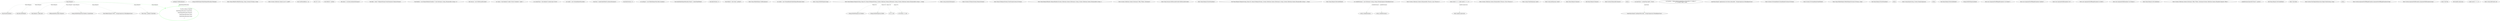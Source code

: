 digraph  {
d76 [cluster="Nancy.Request.ParseFormData()", color=green, community=0, label="this.files.Add(new HttpFile(\r\n                                       httpMultipartBoundary.ContentType,\r\n                                       httpMultipartBoundary.Filename,\r\n                                       httpMultipartBoundary.Value,\r\n                                       httpMultipartBoundary.Name\r\n                                       ))", prediction=0, span="230-235"];
d93 [label="Nancy.Request", span=""];
d72 [cluster="Nancy.Request.ParseFormData()", label="multipart.GetBoundaries()", span="221-221"];
d73 [cluster="Nancy.Request.ParseFormData()", label="string.IsNullOrEmpty(httpMultipartBoundary.Filename)", span="223-223"];
d85 [cluster="Nancy.HttpFile.HttpFile(string, string, System.IO.Stream, string)", label="Entry Nancy.HttpFile.HttpFile(string, string, System.IO.Stream, string)", span="9-9"];
d86 [cluster="System.Collections.Generic.List<T>.Add(T)", label="Entry System.Collections.Generic.List<T>.Add(T)", span="0-0"];
d15 [cluster="Nancy.Request.Request(string, Nancy.Url, Nancy.IO.RequestStream, System.Collections.Generic.IDictionary<string, System.Collections.Generic.IEnumerable<string>>, string)", label="this.UserHostAddress = ip", span="73-73"];
d16 [cluster="Nancy.Request.Request(string, Nancy.Url, Nancy.IO.RequestStream, System.Collections.Generic.IDictionary<string, System.Collections.Generic.IEnumerable<string>>, string)", label="this.Url = url", span="75-75"];
d17 [cluster="Nancy.Request.Request(string, Nancy.Url, Nancy.IO.RequestStream, System.Collections.Generic.IDictionary<string, System.Collections.Generic.IEnumerable<string>>, string)", label="this.Method = method", span="77-77"];
d18 [cluster="Nancy.Request.Request(string, Nancy.Url, Nancy.IO.RequestStream, System.Collections.Generic.IDictionary<string, System.Collections.Generic.IEnumerable<string>>, string)", label="this.Query = url.Query.AsQueryDictionary()", span="79-79"];
d19 [cluster="Nancy.Request.Request(string, Nancy.Url, Nancy.IO.RequestStream, System.Collections.Generic.IDictionary<string, System.Collections.Generic.IEnumerable<string>>, string)", label="this.Body = body ?? RequestStream.FromStream(new MemoryStream())", span="81-81"];
d20 [cluster="Nancy.Request.Request(string, Nancy.Url, Nancy.IO.RequestStream, System.Collections.Generic.IDictionary<string, System.Collections.Generic.IEnumerable<string>>, string)", label="this.Headers = new RequestHeaders(headers ?? new Dictionary<string, IEnumerable<string>>())", span="83-83"];
d21 [cluster="Nancy.Request.Request(string, Nancy.Url, Nancy.IO.RequestStream, System.Collections.Generic.IDictionary<string, System.Collections.Generic.IEnumerable<string>>, string)", label="this.Session = new NullSessionProvider()", span="85-85"];
d22 [cluster="Nancy.Request.Request(string, Nancy.Url, Nancy.IO.RequestStream, System.Collections.Generic.IDictionary<string, System.Collections.Generic.IEnumerable<string>>, string)", label="this.ParseFormData()", span="87-87"];
d23 [cluster="Nancy.Request.Request(string, Nancy.Url, Nancy.IO.RequestStream, System.Collections.Generic.IDictionary<string, System.Collections.Generic.IEnumerable<string>>, string)", label="this.RewriteMethod()", span="88-88"];
d38 [cluster="Nancy.Request.GetCookieData()", label="!this.Headers.Cookie.Any()", span="152-152"];
d40 [cluster="Nancy.Request.GetCookieData()", label="var values = this.Headers[''cookie''].First().TrimEnd(';').Split(';')", span="157-157"];
d57 [cluster="Nancy.Request.Dispose()", label="((IDisposable)this.Body).Dispose()", span="194-194"];
d60 [cluster="Nancy.Request.ParseFormData()", label="string.IsNullOrEmpty(this.Headers.ContentType)", span="199-199"];
d62 [cluster="Nancy.Request.ParseFormData()", label="var contentType = this.Headers[''content-type''].First()", span="204-204"];
d65 [cluster="Nancy.Request.ParseFormData()", label="var reader = new StreamReader(this.Body)", span="208-208"];
d66 [cluster="Nancy.Request.ParseFormData()", label="this.form = reader.ReadToEnd().AsQueryDictionary()", span="209-209"];
d67 [cluster="Nancy.Request.ParseFormData()", label="this.Body.Position = 0", span="210-210"];
d71 [cluster="Nancy.Request.ParseFormData()", label="var multipart = new HttpMultipart(this.Body, boundary)", span="219-219"];
d75 [cluster="Nancy.Request.ParseFormData()", label="this.form[httpMultipartBoundary.Name] = reader.ReadToEnd()", span="226-226"];
d77 [cluster="Nancy.Request.ParseFormData()", label="this.Body.Position = 0", span="239-239"];
d87 [cluster="Nancy.Request.RewriteMethod()", label="!this.Method.Equals(''POST'', StringComparison.OrdinalIgnoreCase)", span="244-244"];
d89 [cluster="Nancy.Request.RewriteMethod()", label="!this.Form[''_method''].HasValue", span="249-249"];
d91 [cluster="Nancy.Request.RewriteMethod()", label="this.Method = this.Form[''_method'']", span="254-254"];
d84 [cluster="Nancy.HttpMultipart.GetBoundaries()", label="Entry Nancy.HttpMultipart.GetBoundaries()", span="37-37"];
d74 [cluster="Nancy.Request.ParseFormData()", label="var reader = new StreamReader(httpMultipartBoundary.Value)", span="225-225"];
d25 [cluster="string.IsNullOrEmpty(string)", label="Entry string.IsNullOrEmpty(string)", span="0-0"];
d4 [cluster="Nancy.Request.Request(string, Nancy.Url, Nancy.IO.RequestStream, System.Collections.Generic.IDictionary<string, System.Collections.Generic.IEnumerable<string>>, string)", label="Entry Nancy.Request.Request(string, Nancy.Url, Nancy.IO.RequestStream, System.Collections.Generic.IDictionary<string, System.Collections.Generic.IEnumerable<string>>, string)", span="46-46"];
d13 [cluster="Nancy.Request.Request(string, Nancy.Url, Nancy.IO.RequestStream, System.Collections.Generic.IDictionary<string, System.Collections.Generic.IEnumerable<string>>, string)", label="String.IsNullOrEmpty(url.Scheme)", span="68-68"];
d28 [cluster="string.AsQueryDictionary()", label="Entry string.AsQueryDictionary()", span="63-63"];
d29 [cluster="System.IO.MemoryStream.MemoryStream()", label="Entry System.IO.MemoryStream.MemoryStream()", span="0-0"];
d30 [cluster="Nancy.IO.RequestStream.FromStream(System.IO.Stream)", label="Entry Nancy.IO.RequestStream.FromStream(System.IO.Stream)", span="218-218"];
d31 [cluster="Nancy.RequestHeaders.RequestHeaders(System.Collections.Generic.IDictionary<string, System.Collections.Generic.IEnumerable<string>>)", label="Entry Nancy.RequestHeaders.RequestHeaders(System.Collections.Generic.IDictionary<string, System.Collections.Generic.IEnumerable<string>>)", span="21-21"];
d32 [cluster="System.Collections.Generic.Dictionary<TKey, TValue>.Dictionary()", label="Entry System.Collections.Generic.Dictionary<TKey, TValue>.Dictionary()", span="0-0"];
d33 [cluster="Nancy.Session.NullSessionProvider.NullSessionProvider()", label="Entry Nancy.Session.NullSessionProvider.NullSessionProvider()", span="6-6"];
d34 [cluster="Nancy.Request.ParseFormData()", label="Entry Nancy.Request.ParseFormData()", span="197-197"];
d24 [cluster="Nancy.Request.Request(string, Nancy.Url, Nancy.IO.RequestStream, System.Collections.Generic.IDictionary<string, System.Collections.Generic.IEnumerable<string>>, string)", label="Exit Nancy.Request.Request(string, Nancy.Url, Nancy.IO.RequestStream, System.Collections.Generic.IDictionary<string, System.Collections.Generic.IEnumerable<string>>, string)", span="46-46"];
d35 [cluster="Nancy.Request.RewriteMethod()", label="Entry Nancy.Request.RewriteMethod()", span="242-242"];
d37 [cluster="Nancy.Request.GetCookieData()", label="var cookieDictionary = new Dictionary<string, string>(StringComparer.OrdinalIgnoreCase)", span="150-150"];
d39 [cluster="Nancy.Request.GetCookieData()", label="return cookieDictionary;", span="154-154"];
d46 [cluster="System.Collections.Generic.IEnumerable<TSource>.Any<TSource>()", label="Entry System.Collections.Generic.IEnumerable<TSource>.Any<TSource>()", span="0-0"];
d41 [cluster="Nancy.Request.GetCookieData()", label="values.Select (c => c.Split (new[] { '=' }, 2))", span="158-158"];
d47 [cluster="System.Collections.Generic.IEnumerable<TSource>.First<TSource>()", label="Entry System.Collections.Generic.IEnumerable<TSource>.First<TSource>()", span="0-0"];
d48 [cluster="string.TrimEnd(params char[])", label="Entry string.TrimEnd(params char[])", span="0-0"];
d49 [cluster="string.Split(params char[])", label="Entry string.Split(params char[])", span="0-0"];
d56 [cluster="Nancy.Request.Dispose()", label="Entry Nancy.Request.Dispose()", span="192-192"];
d58 [cluster="Nancy.Request.Dispose()", label="Exit Nancy.Request.Dispose()", span="192-192"];
d59 [cluster="System.IDisposable.Dispose()", label="Entry System.IDisposable.Dispose()", span="0-0"];
d61 [cluster="Nancy.Request.ParseFormData()", label="return;", span="201-201"];
d63 [cluster="Nancy.Request.ParseFormData()", label="var mimeType = contentType.Split(';').First()", span="205-205"];
d70 [cluster="Nancy.Request.ParseFormData()", label="var boundary = Regex.Match(contentType, @''boundary=(?<token>[^\n\; ]*)'').Groups[''token''].Value", span="218-218"];
d64 [cluster="Nancy.Request.ParseFormData()", label="mimeType.Equals(''application/x-www-form-urlencoded'', StringComparison.OrdinalIgnoreCase)", span="206-206"];
d80 [cluster="System.IO.StreamReader.StreamReader(System.IO.Stream)", label="Entry System.IO.StreamReader.StreamReader(System.IO.Stream)", span="0-0"];
d81 [cluster="System.IO.StreamReader.ReadToEnd()", label="Entry System.IO.StreamReader.ReadToEnd()", span="0-0"];
d68 [cluster="Nancy.Request.ParseFormData()", label="!mimeType.Equals(''multipart/form-data'', StringComparison.OrdinalIgnoreCase)", span="213-213"];
d83 [cluster="Nancy.HttpMultipart.HttpMultipart(System.IO.Stream, string)", label="Entry Nancy.HttpMultipart.HttpMultipart(System.IO.Stream, string)", span="25-25"];
d78 [cluster="Nancy.Request.ParseFormData()", label="Exit Nancy.Request.ParseFormData()", span="197-197"];
d88 [cluster="Nancy.Request.RewriteMethod()", label="return;", span="246-246"];
d79 [cluster="string.Equals(string, System.StringComparison)", label="Entry string.Equals(string, System.StringComparison)", span="0-0"];
d90 [cluster="Nancy.Request.RewriteMethod()", label="return;", span="251-251"];
d92 [cluster="Nancy.Request.RewriteMethod()", label="Exit Nancy.Request.RewriteMethod()", span="242-242"];
d5 [cluster="Nancy.Request.Request(string, Nancy.Url, Nancy.IO.RequestStream, System.Collections.Generic.IDictionary<string, System.Collections.Generic.IEnumerable<string>>, string)", label="String.IsNullOrEmpty(method)", span="48-48"];
d9 [cluster="Nancy.Request.Request(string, Nancy.Url, Nancy.IO.RequestStream, System.Collections.Generic.IDictionary<string, System.Collections.Generic.IEnumerable<string>>, string)", label="String.IsNullOrEmpty(url.Path)", span="58-58"];
d7 [cluster="Nancy.Request.Request(string, Nancy.Url, Nancy.IO.RequestStream, System.Collections.Generic.IDictionary<string, System.Collections.Generic.IEnumerable<string>>, string)", label="url == null", span="53-53"];
d11 [cluster="Nancy.Request.Request(string, Nancy.Url, Nancy.IO.RequestStream, System.Collections.Generic.IDictionary<string, System.Collections.Generic.IEnumerable<string>>, string)", label="url.Scheme == null", span="63-63"];
d14 [cluster="Nancy.Request.Request(string, Nancy.Url, Nancy.IO.RequestStream, System.Collections.Generic.IDictionary<string, System.Collections.Generic.IEnumerable<string>>, string)", label="throw new ArgumentOutOfRangeException(''url.Scheme'');", span="70-70"];
d6 [cluster="Nancy.Request.Request(string, Nancy.Url, Nancy.IO.RequestStream, System.Collections.Generic.IDictionary<string, System.Collections.Generic.IEnumerable<string>>, string)", label="throw new ArgumentOutOfRangeException(''method'');", span="50-50"];
d8 [cluster="Nancy.Request.Request(string, Nancy.Url, Nancy.IO.RequestStream, System.Collections.Generic.IDictionary<string, System.Collections.Generic.IEnumerable<string>>, string)", label="throw new ArgumentNullException(''url'');", span="55-55"];
d10 [cluster="Nancy.Request.Request(string, Nancy.Url, Nancy.IO.RequestStream, System.Collections.Generic.IDictionary<string, System.Collections.Generic.IEnumerable<string>>, string)", label="throw new ArgumentOutOfRangeException(''url.Path'');", span="60-60"];
d12 [cluster="Nancy.Request.Request(string, Nancy.Url, Nancy.IO.RequestStream, System.Collections.Generic.IDictionary<string, System.Collections.Generic.IEnumerable<string>>, string)", label="throw new ArgumentNullException(''url.Scheme'');", span="65-65"];
d36 [cluster="Nancy.Request.GetCookieData()", label="Entry Nancy.Request.GetCookieData()", span="148-148"];
d45 [cluster="System.Collections.Generic.Dictionary<TKey, TValue>.Dictionary(System.Collections.Generic.IEqualityComparer<TKey>)", label="Entry System.Collections.Generic.Dictionary<TKey, TValue>.Dictionary(System.Collections.Generic.IEqualityComparer<TKey>)", span="0-0"];
d42 [cluster="Nancy.Request.GetCookieData()", label="cookieDictionary[parts[0].Trim()] = parts[1]", span="160-160"];
d43 [cluster="Nancy.Request.GetCookieData()", label="return cookieDictionary;", span="163-163"];
d44 [cluster="Nancy.Request.GetCookieData()", label="Exit Nancy.Request.GetCookieData()", span="148-148"];
d50 [cluster="Unk.Select", label="Entry Unk.Select", span=""];
d52 [cluster="lambda expression", label="Entry lambda expression", span="158-158"];
d82 [cluster="System.Text.RegularExpressions.Regex.Match(string, string)", label="Entry System.Text.RegularExpressions.Regex.Match(string, string)", span="0-0"];
d69 [cluster="Nancy.Request.ParseFormData()", label="return;", span="215-215"];
d26 [cluster="System.ArgumentOutOfRangeException.ArgumentOutOfRangeException(string)", label="Entry System.ArgumentOutOfRangeException.ArgumentOutOfRangeException(string)", span="0-0"];
d27 [cluster="System.ArgumentNullException.ArgumentNullException(string)", label="Entry System.ArgumentNullException.ArgumentNullException(string)", span="0-0"];
d51 [cluster="Unk.Trim", label="Entry Unk.Trim", span=""];
d54 [cluster="lambda expression", label="Exit lambda expression", span="158-158"];
d53 [cluster="lambda expression", label="c.Split (new[] { '=' }, 2)", span="158-158"];
d55 [cluster="string.Split(char[], int)", label="Entry string.Split(char[], int)", span="0-0"];
d93 -> d76  [color=green, key=1, label="Nancy.Request", style=dashed];
d93 -> d22  [color=darkseagreen4, key=1, label="Nancy.Request", style=dashed];
d93 -> d23  [color=darkseagreen4, key=1, label="Nancy.Request", style=dashed];
d93 -> d38  [color=darkseagreen4, key=1, label="Nancy.Request", style=dashed];
d93 -> d57  [color=darkseagreen4, key=1, label="Nancy.Request", style=dashed];
d93 -> d60  [color=darkseagreen4, key=1, label="Nancy.Request", style=dashed];
d93 -> d87  [color=darkseagreen4, key=1, label="Nancy.Request", style=dashed];
d93 -> d89  [color=darkseagreen4, key=1, label="Nancy.Request", style=dashed];
d72 -> d76  [color=green, key=1, label=httpMultipartBoundary, style=dashed];
d4 -> d7  [color=darkseagreen4, key=1, label="Nancy.Url", style=dashed];
d4 -> d9  [color=darkseagreen4, key=1, label="Nancy.Url", style=dashed];
d4 -> d11  [color=darkseagreen4, key=1, label="Nancy.Url", style=dashed];
d4 -> d13  [color=darkseagreen4, key=1, label="Nancy.Url", style=dashed];
d37 -> d39  [color=darkseagreen4, key=1, label=cookieDictionary, style=dashed];
d37 -> d43  [color=darkseagreen4, key=1, label=cookieDictionary, style=dashed];
d41 -> d52  [color=darkseagreen4, key=1, label="lambda expression", style=dashed];
d63 -> d68  [color=darkseagreen4, key=1, label=mimeType, style=dashed];
}
